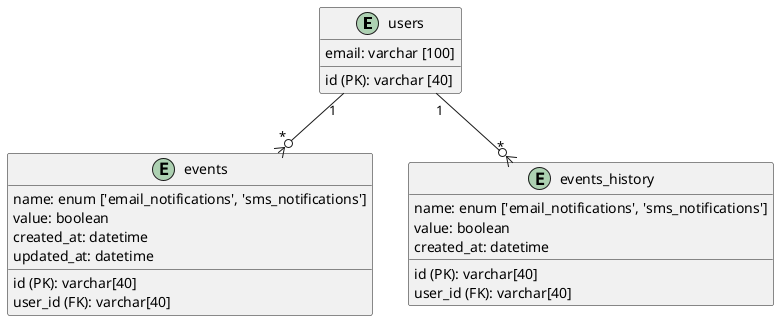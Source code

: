 @startuml

entity users {
    id (PK): varchar [40]
    email: varchar [100]
}

entity events {
  id (PK): varchar[40]
  user_id (FK): varchar[40]
  name: enum ['email_notifications', 'sms_notifications']
  value: boolean
  created_at: datetime
  updated_at: datetime
}

entity events_history {
  id (PK): varchar[40]
  user_id (FK): varchar[40]
  name: enum ['email_notifications', 'sms_notifications']
  value: boolean
  created_at: datetime
}

users "1"--o{"*" events 
users "1"--o{"*" events_history
@enduml